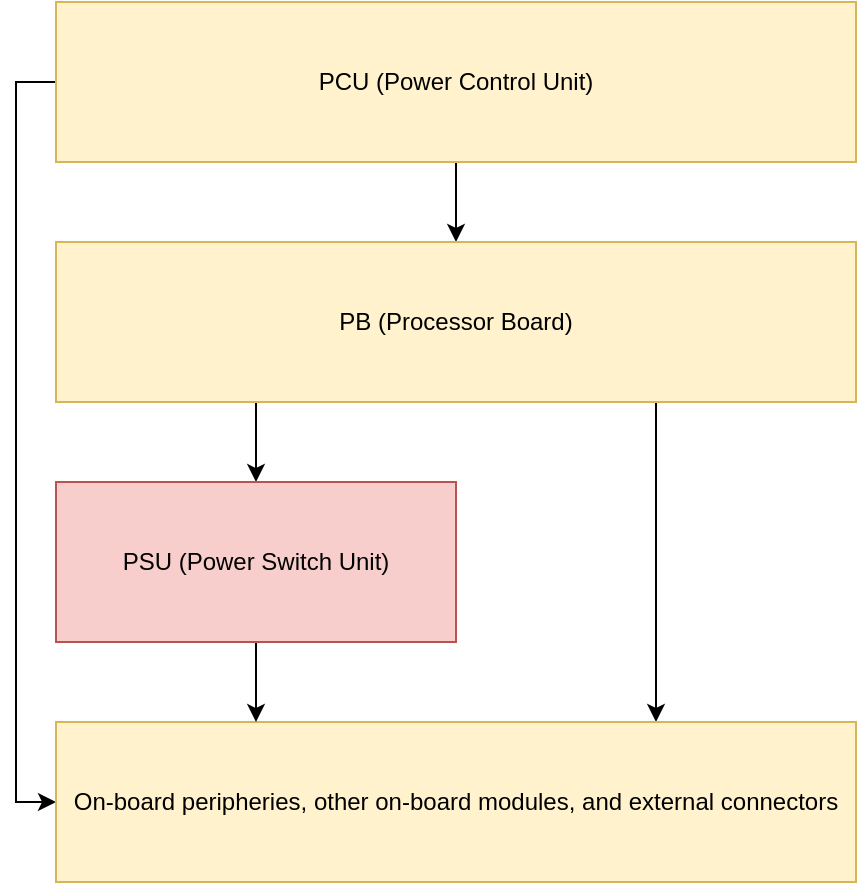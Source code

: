 <mxfile version="25.0.1">
  <diagram name="Page-1" id="0LObwJhK2hZmWqyadYIK">
    <mxGraphModel dx="1434" dy="738" grid="1" gridSize="10" guides="1" tooltips="1" connect="1" arrows="1" fold="1" page="1" pageScale="1" pageWidth="1600" pageHeight="900" math="0" shadow="0">
      <root>
        <mxCell id="0" />
        <mxCell id="1" parent="0" />
        <mxCell id="i7-ahwc5w5JtNbP7Yspw-11" style="edgeStyle=orthogonalEdgeStyle;rounded=0;orthogonalLoop=1;jettySize=auto;html=1;exitX=0.5;exitY=1;exitDx=0;exitDy=0;entryX=0.5;entryY=0;entryDx=0;entryDy=0;" edge="1" parent="1" source="i7-ahwc5w5JtNbP7Yspw-1" target="i7-ahwc5w5JtNbP7Yspw-2">
          <mxGeometry relative="1" as="geometry" />
        </mxCell>
        <mxCell id="i7-ahwc5w5JtNbP7Yspw-14" style="edgeStyle=orthogonalEdgeStyle;rounded=0;orthogonalLoop=1;jettySize=auto;html=1;exitX=0;exitY=0.5;exitDx=0;exitDy=0;entryX=0;entryY=0.5;entryDx=0;entryDy=0;" edge="1" parent="1" source="i7-ahwc5w5JtNbP7Yspw-1" target="i7-ahwc5w5JtNbP7Yspw-3">
          <mxGeometry relative="1" as="geometry" />
        </mxCell>
        <mxCell id="i7-ahwc5w5JtNbP7Yspw-1" value="PCU (Power Control Unit)" style="rounded=0;whiteSpace=wrap;html=1;fillColor=#fff2cc;strokeColor=#d6b656;" vertex="1" parent="1">
          <mxGeometry x="200" y="120" width="400" height="80" as="geometry" />
        </mxCell>
        <mxCell id="i7-ahwc5w5JtNbP7Yspw-10" style="edgeStyle=orthogonalEdgeStyle;rounded=0;orthogonalLoop=1;jettySize=auto;html=1;exitX=0.25;exitY=1;exitDx=0;exitDy=0;entryX=0.5;entryY=0;entryDx=0;entryDy=0;" edge="1" parent="1" source="i7-ahwc5w5JtNbP7Yspw-2" target="i7-ahwc5w5JtNbP7Yspw-5">
          <mxGeometry relative="1" as="geometry" />
        </mxCell>
        <mxCell id="i7-ahwc5w5JtNbP7Yspw-12" style="edgeStyle=orthogonalEdgeStyle;rounded=0;orthogonalLoop=1;jettySize=auto;html=1;exitX=0.75;exitY=1;exitDx=0;exitDy=0;entryX=0.75;entryY=0;entryDx=0;entryDy=0;" edge="1" parent="1" source="i7-ahwc5w5JtNbP7Yspw-2" target="i7-ahwc5w5JtNbP7Yspw-3">
          <mxGeometry relative="1" as="geometry" />
        </mxCell>
        <mxCell id="i7-ahwc5w5JtNbP7Yspw-2" value="PB (Processor Board)" style="rounded=0;whiteSpace=wrap;html=1;fillColor=#fff2cc;strokeColor=#d6b656;" vertex="1" parent="1">
          <mxGeometry x="200" y="240" width="400" height="80" as="geometry" />
        </mxCell>
        <mxCell id="i7-ahwc5w5JtNbP7Yspw-3" value="On-board peripheries, other on-board modules, and external connectors" style="rounded=0;whiteSpace=wrap;html=1;fillColor=#fff2cc;strokeColor=#d6b656;" vertex="1" parent="1">
          <mxGeometry x="200" y="480" width="400" height="80" as="geometry" />
        </mxCell>
        <mxCell id="i7-ahwc5w5JtNbP7Yspw-13" style="edgeStyle=orthogonalEdgeStyle;rounded=0;orthogonalLoop=1;jettySize=auto;html=1;exitX=0.5;exitY=1;exitDx=0;exitDy=0;entryX=0.25;entryY=0;entryDx=0;entryDy=0;" edge="1" parent="1" source="i7-ahwc5w5JtNbP7Yspw-5" target="i7-ahwc5w5JtNbP7Yspw-3">
          <mxGeometry relative="1" as="geometry" />
        </mxCell>
        <mxCell id="i7-ahwc5w5JtNbP7Yspw-5" value="PSU (Power Switch Unit)" style="rounded=0;whiteSpace=wrap;html=1;fillColor=#f8cecc;strokeColor=#b85450;" vertex="1" parent="1">
          <mxGeometry x="200" y="360" width="200" height="80" as="geometry" />
        </mxCell>
      </root>
    </mxGraphModel>
  </diagram>
</mxfile>
